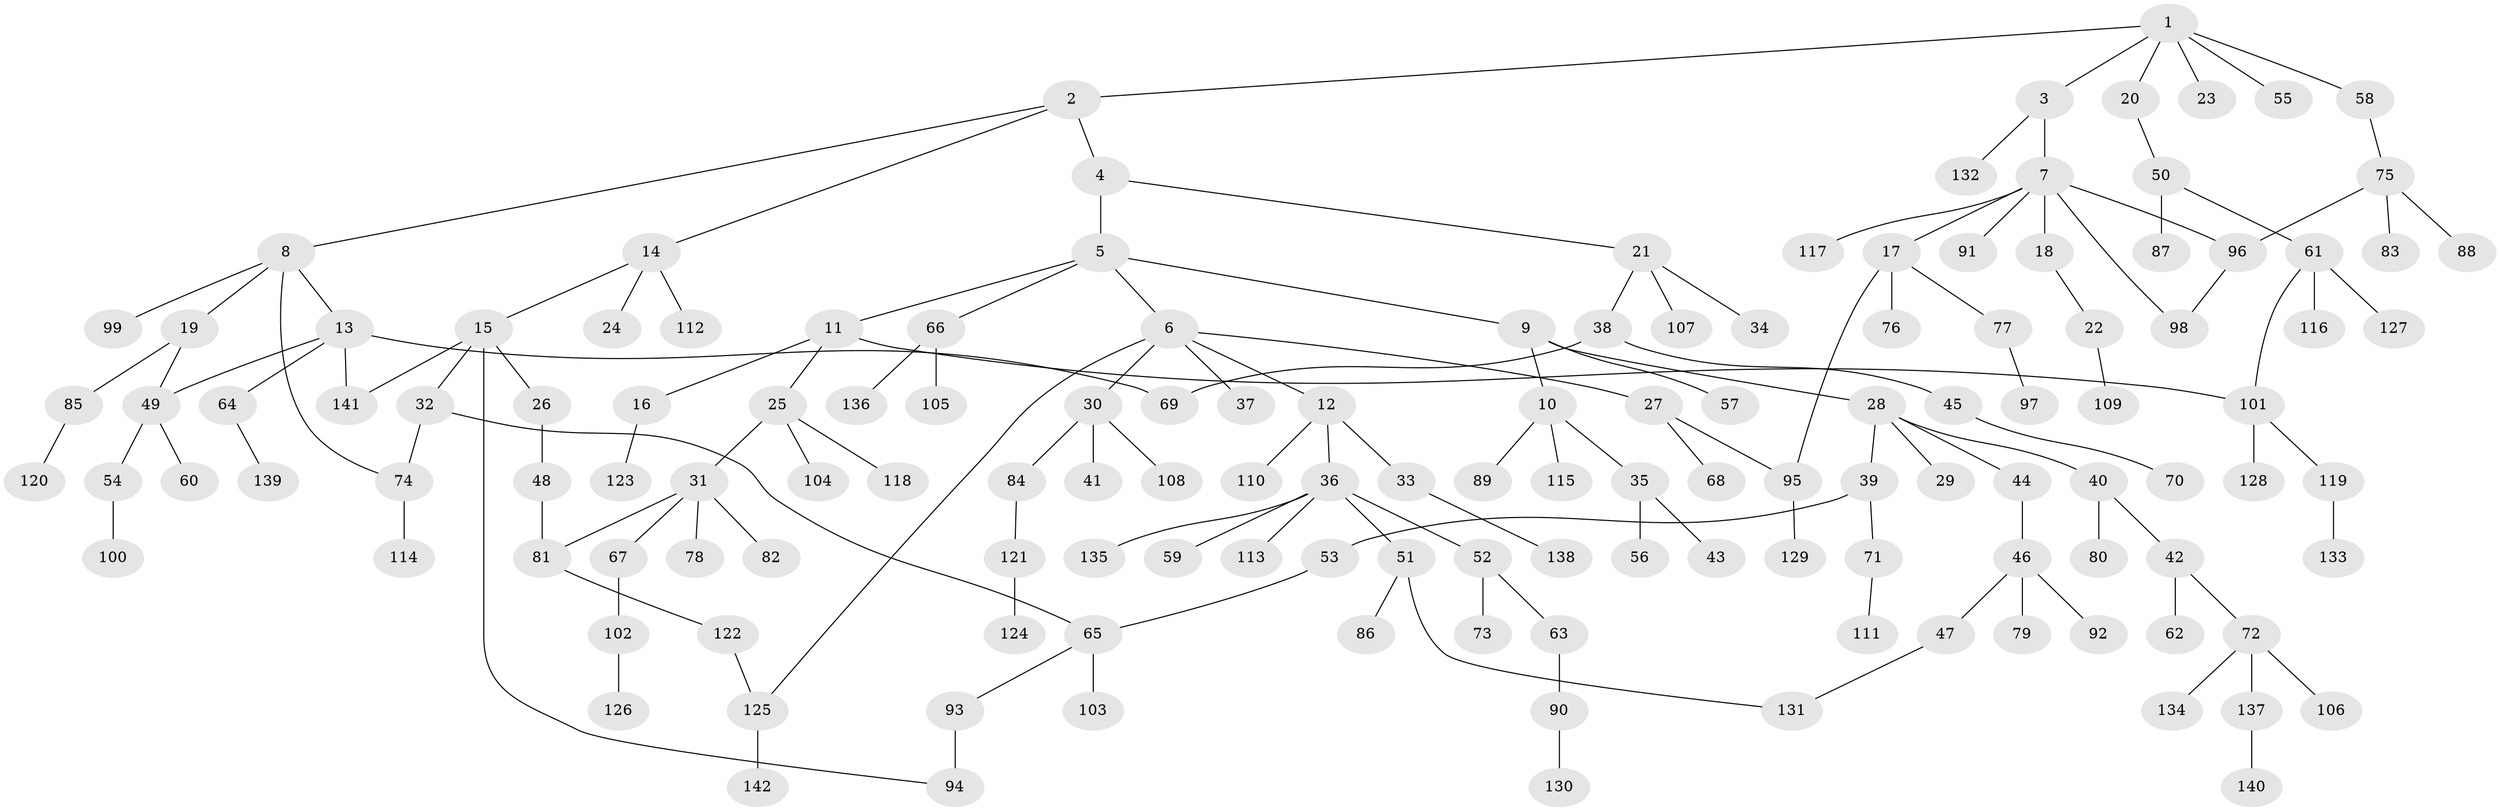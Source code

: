 // Generated by graph-tools (version 1.1) at 2025/34/03/09/25 02:34:07]
// undirected, 142 vertices, 154 edges
graph export_dot {
graph [start="1"]
  node [color=gray90,style=filled];
  1;
  2;
  3;
  4;
  5;
  6;
  7;
  8;
  9;
  10;
  11;
  12;
  13;
  14;
  15;
  16;
  17;
  18;
  19;
  20;
  21;
  22;
  23;
  24;
  25;
  26;
  27;
  28;
  29;
  30;
  31;
  32;
  33;
  34;
  35;
  36;
  37;
  38;
  39;
  40;
  41;
  42;
  43;
  44;
  45;
  46;
  47;
  48;
  49;
  50;
  51;
  52;
  53;
  54;
  55;
  56;
  57;
  58;
  59;
  60;
  61;
  62;
  63;
  64;
  65;
  66;
  67;
  68;
  69;
  70;
  71;
  72;
  73;
  74;
  75;
  76;
  77;
  78;
  79;
  80;
  81;
  82;
  83;
  84;
  85;
  86;
  87;
  88;
  89;
  90;
  91;
  92;
  93;
  94;
  95;
  96;
  97;
  98;
  99;
  100;
  101;
  102;
  103;
  104;
  105;
  106;
  107;
  108;
  109;
  110;
  111;
  112;
  113;
  114;
  115;
  116;
  117;
  118;
  119;
  120;
  121;
  122;
  123;
  124;
  125;
  126;
  127;
  128;
  129;
  130;
  131;
  132;
  133;
  134;
  135;
  136;
  137;
  138;
  139;
  140;
  141;
  142;
  1 -- 2;
  1 -- 3;
  1 -- 20;
  1 -- 23;
  1 -- 55;
  1 -- 58;
  2 -- 4;
  2 -- 8;
  2 -- 14;
  3 -- 7;
  3 -- 132;
  4 -- 5;
  4 -- 21;
  5 -- 6;
  5 -- 9;
  5 -- 11;
  5 -- 66;
  6 -- 12;
  6 -- 27;
  6 -- 30;
  6 -- 37;
  6 -- 125;
  7 -- 17;
  7 -- 18;
  7 -- 91;
  7 -- 96;
  7 -- 98;
  7 -- 117;
  8 -- 13;
  8 -- 19;
  8 -- 74;
  8 -- 99;
  9 -- 10;
  9 -- 28;
  9 -- 57;
  10 -- 35;
  10 -- 89;
  10 -- 115;
  11 -- 16;
  11 -- 25;
  11 -- 101;
  12 -- 33;
  12 -- 36;
  12 -- 110;
  13 -- 49;
  13 -- 64;
  13 -- 69;
  13 -- 141;
  14 -- 15;
  14 -- 24;
  14 -- 112;
  15 -- 26;
  15 -- 32;
  15 -- 94;
  15 -- 141;
  16 -- 123;
  17 -- 76;
  17 -- 77;
  17 -- 95;
  18 -- 22;
  19 -- 85;
  19 -- 49;
  20 -- 50;
  21 -- 34;
  21 -- 38;
  21 -- 107;
  22 -- 109;
  25 -- 31;
  25 -- 104;
  25 -- 118;
  26 -- 48;
  27 -- 68;
  27 -- 95;
  28 -- 29;
  28 -- 39;
  28 -- 40;
  28 -- 44;
  30 -- 41;
  30 -- 84;
  30 -- 108;
  31 -- 67;
  31 -- 78;
  31 -- 82;
  31 -- 81;
  32 -- 74;
  32 -- 65;
  33 -- 138;
  35 -- 43;
  35 -- 56;
  36 -- 51;
  36 -- 52;
  36 -- 59;
  36 -- 113;
  36 -- 135;
  38 -- 45;
  38 -- 69;
  39 -- 53;
  39 -- 71;
  40 -- 42;
  40 -- 80;
  42 -- 62;
  42 -- 72;
  44 -- 46;
  45 -- 70;
  46 -- 47;
  46 -- 79;
  46 -- 92;
  47 -- 131;
  48 -- 81;
  49 -- 54;
  49 -- 60;
  50 -- 61;
  50 -- 87;
  51 -- 86;
  51 -- 131;
  52 -- 63;
  52 -- 73;
  53 -- 65;
  54 -- 100;
  58 -- 75;
  61 -- 101;
  61 -- 116;
  61 -- 127;
  63 -- 90;
  64 -- 139;
  65 -- 93;
  65 -- 103;
  66 -- 105;
  66 -- 136;
  67 -- 102;
  71 -- 111;
  72 -- 106;
  72 -- 134;
  72 -- 137;
  74 -- 114;
  75 -- 83;
  75 -- 88;
  75 -- 96;
  77 -- 97;
  81 -- 122;
  84 -- 121;
  85 -- 120;
  90 -- 130;
  93 -- 94;
  95 -- 129;
  96 -- 98;
  101 -- 119;
  101 -- 128;
  102 -- 126;
  119 -- 133;
  121 -- 124;
  122 -- 125;
  125 -- 142;
  137 -- 140;
}
